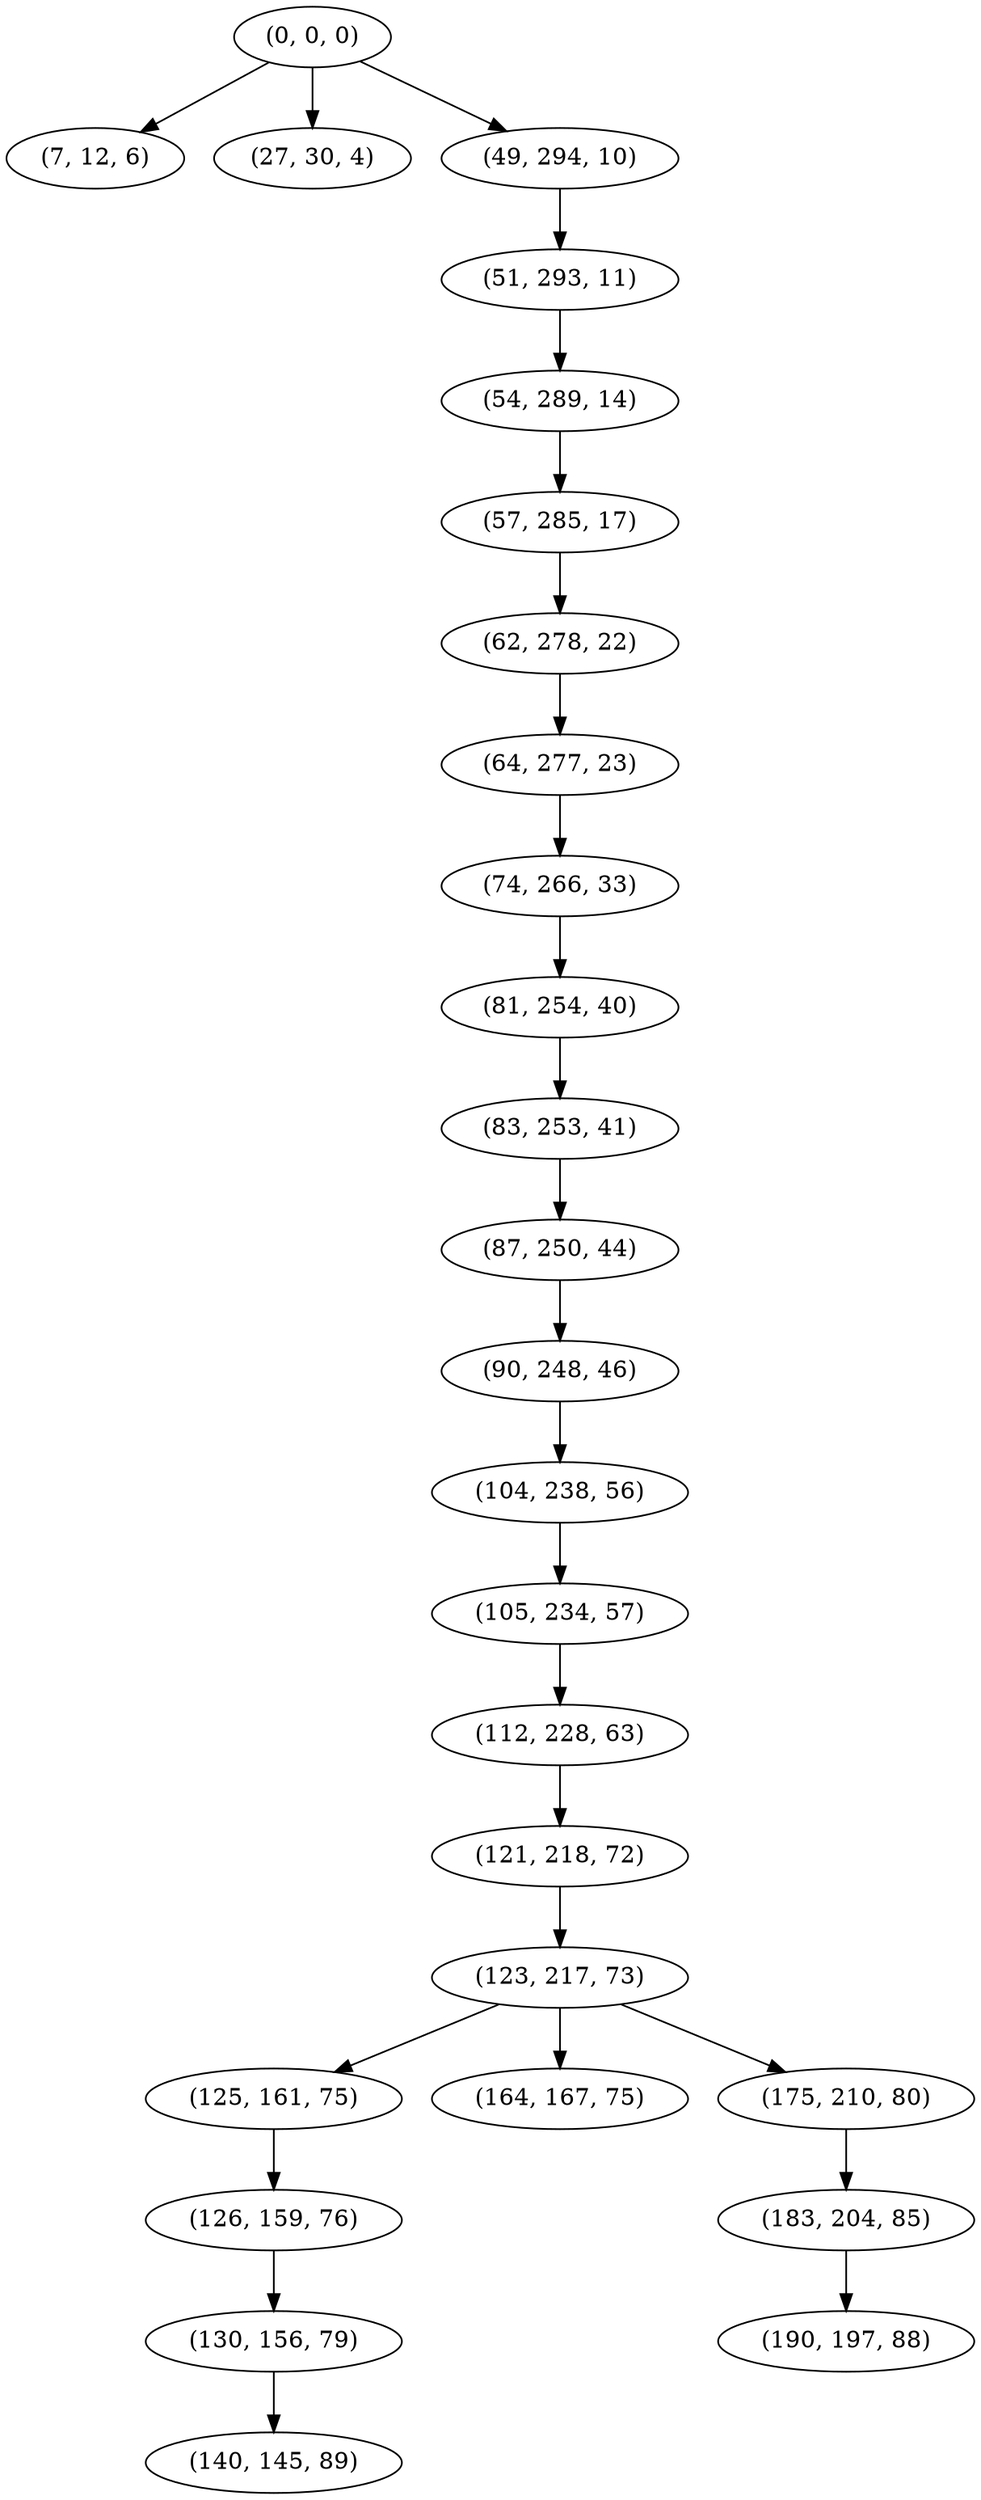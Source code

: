 digraph tree {
    "(0, 0, 0)";
    "(7, 12, 6)";
    "(27, 30, 4)";
    "(49, 294, 10)";
    "(51, 293, 11)";
    "(54, 289, 14)";
    "(57, 285, 17)";
    "(62, 278, 22)";
    "(64, 277, 23)";
    "(74, 266, 33)";
    "(81, 254, 40)";
    "(83, 253, 41)";
    "(87, 250, 44)";
    "(90, 248, 46)";
    "(104, 238, 56)";
    "(105, 234, 57)";
    "(112, 228, 63)";
    "(121, 218, 72)";
    "(123, 217, 73)";
    "(125, 161, 75)";
    "(126, 159, 76)";
    "(130, 156, 79)";
    "(140, 145, 89)";
    "(164, 167, 75)";
    "(175, 210, 80)";
    "(183, 204, 85)";
    "(190, 197, 88)";
    "(0, 0, 0)" -> "(7, 12, 6)";
    "(0, 0, 0)" -> "(27, 30, 4)";
    "(0, 0, 0)" -> "(49, 294, 10)";
    "(49, 294, 10)" -> "(51, 293, 11)";
    "(51, 293, 11)" -> "(54, 289, 14)";
    "(54, 289, 14)" -> "(57, 285, 17)";
    "(57, 285, 17)" -> "(62, 278, 22)";
    "(62, 278, 22)" -> "(64, 277, 23)";
    "(64, 277, 23)" -> "(74, 266, 33)";
    "(74, 266, 33)" -> "(81, 254, 40)";
    "(81, 254, 40)" -> "(83, 253, 41)";
    "(83, 253, 41)" -> "(87, 250, 44)";
    "(87, 250, 44)" -> "(90, 248, 46)";
    "(90, 248, 46)" -> "(104, 238, 56)";
    "(104, 238, 56)" -> "(105, 234, 57)";
    "(105, 234, 57)" -> "(112, 228, 63)";
    "(112, 228, 63)" -> "(121, 218, 72)";
    "(121, 218, 72)" -> "(123, 217, 73)";
    "(123, 217, 73)" -> "(125, 161, 75)";
    "(123, 217, 73)" -> "(164, 167, 75)";
    "(123, 217, 73)" -> "(175, 210, 80)";
    "(125, 161, 75)" -> "(126, 159, 76)";
    "(126, 159, 76)" -> "(130, 156, 79)";
    "(130, 156, 79)" -> "(140, 145, 89)";
    "(175, 210, 80)" -> "(183, 204, 85)";
    "(183, 204, 85)" -> "(190, 197, 88)";
}
